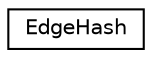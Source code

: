 digraph G
{
  edge [fontname="Helvetica",fontsize="10",labelfontname="Helvetica",labelfontsize="10"];
  node [fontname="Helvetica",fontsize="10",shape=record];
  rankdir=LR;
  Node1 [label="EdgeHash",height=0.2,width=0.4,color="black", fillcolor="white", style="filled",URL="$db/d6c/structEdgeHash.html"];
}
